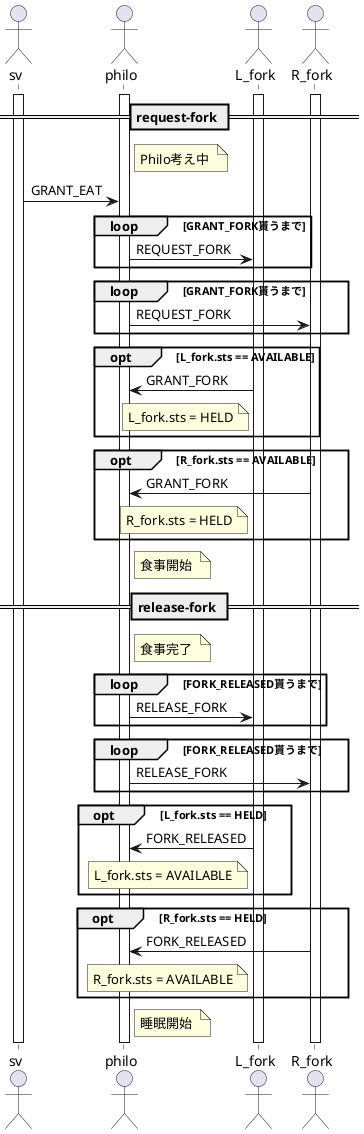 @startuml request-fork


actor sv
actor philo
actor L_fork
actor R_fork

== request-fork ==
activate sv
activate philo
activate L_fork
activate R_fork
note right of philo
	Philo考え中 
end note
sv -> philo : GRANT_EAT
loop GRANT_FORK貰うまで
	philo -> L_fork : REQUEST_FORK
end
loop GRANT_FORK貰うまで
	philo -> R_fork : REQUEST_FORK
end
opt L_fork.sts == AVAILABLE
	L_fork -> philo : GRANT_FORK
	note left of L_fork
		L_fork.sts = HELD
	end note
end
opt R_fork.sts == AVAILABLE
	R_fork -> philo : GRANT_FORK
	note left of L_fork
		R_fork.sts = HELD
	end note
end
note right of philo
	食事開始 
end note
== release-fork ==
note right of philo
	食事完了 
end note
loop FORK_RELEASED貰うまで
	philo -> L_fork : RELEASE_FORK
end
loop FORK_RELEASED貰うまで
	philo -> R_fork : RELEASE_FORK
end
opt L_fork.sts == HELD
	L_fork -> philo : FORK_RELEASED
	note left of L_fork
		L_fork.sts = AVAILABLE
	end note
end
opt R_fork.sts == HELD
	R_fork -> philo : FORK_RELEASED
	note left of L_fork
		R_fork.sts = AVAILABLE
	end note
end
note right of philo
	睡眠開始 
end note

deactivate sv
deactivate philo
deactivate L_fork
deactivate R_fork

@enduml